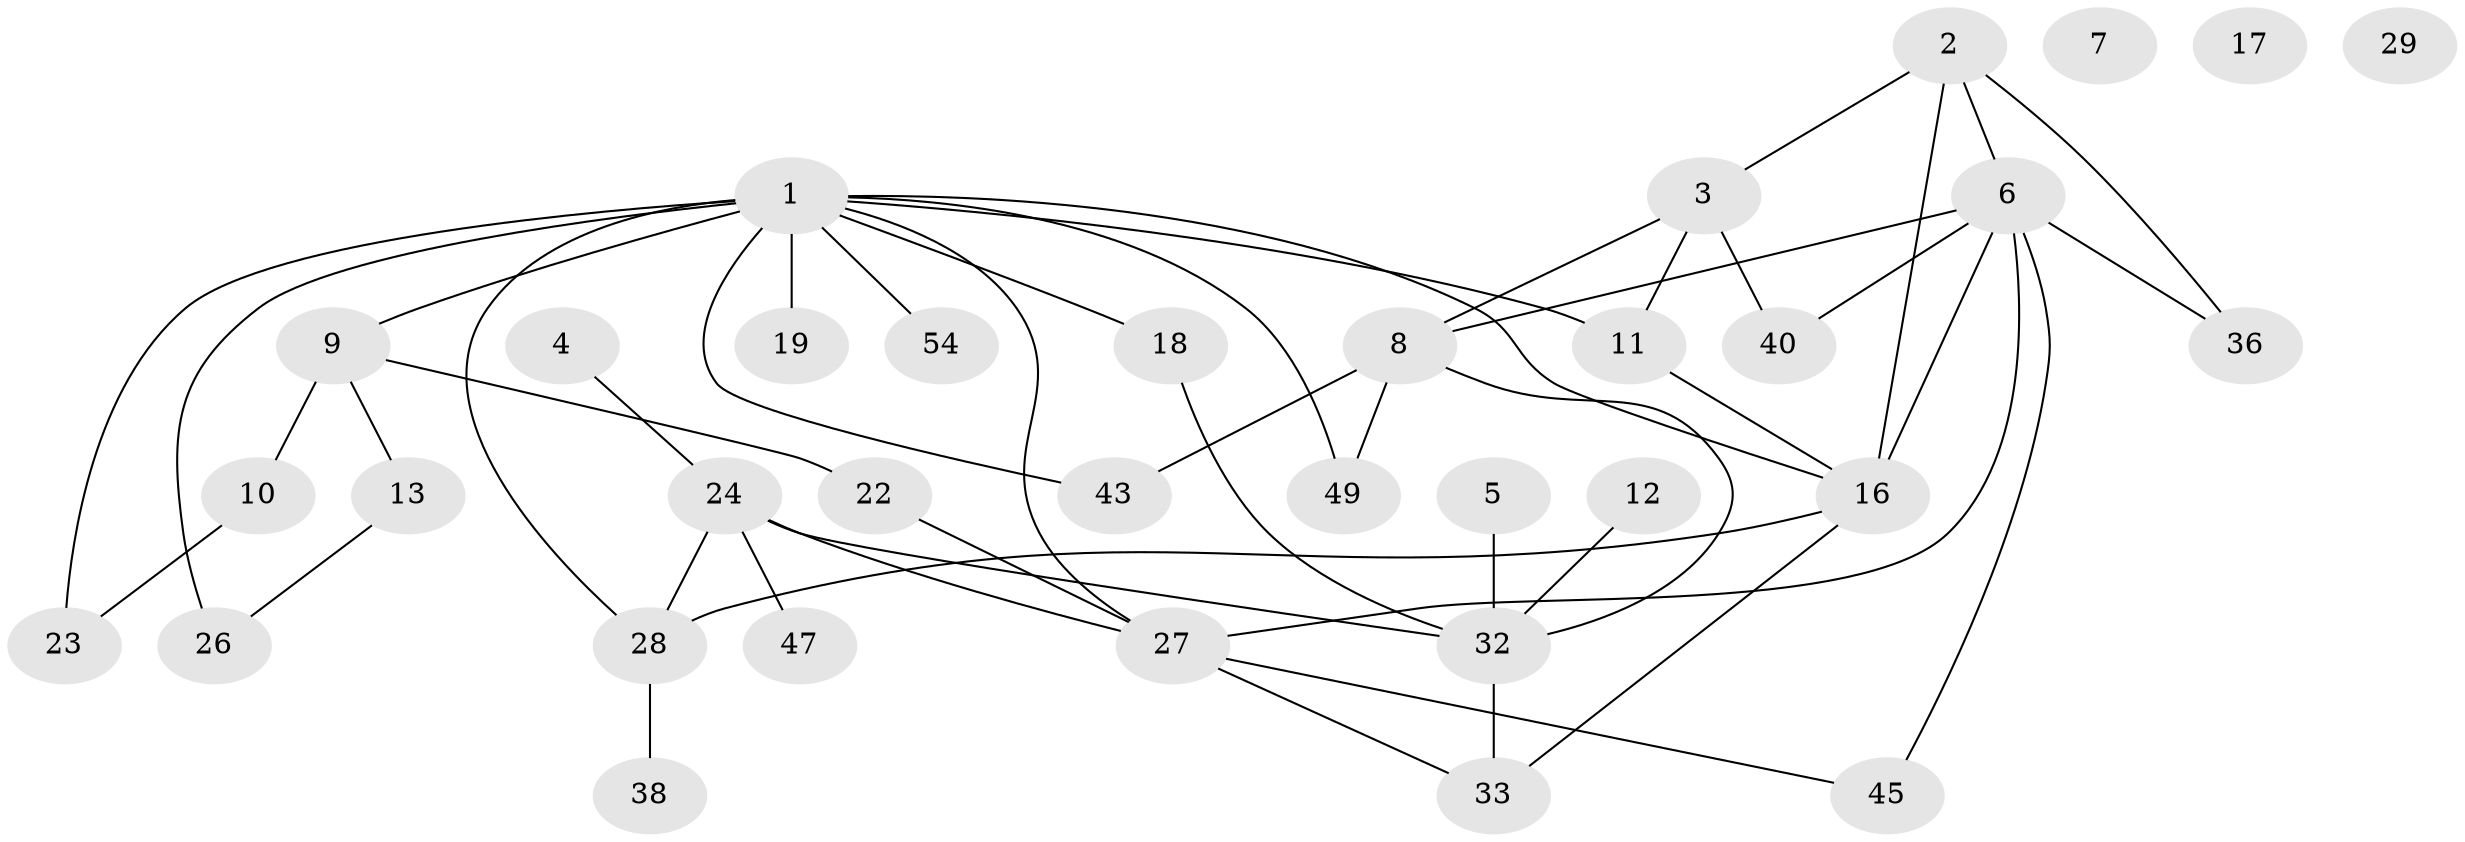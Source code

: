 // original degree distribution, {5: 0.034482758620689655, 4: 0.1724137931034483, 1: 0.25862068965517243, 0: 0.05172413793103448, 3: 0.25862068965517243, 2: 0.1724137931034483, 6: 0.034482758620689655, 8: 0.017241379310344827}
// Generated by graph-tools (version 1.1) at 2025/16/03/04/25 18:16:27]
// undirected, 34 vertices, 49 edges
graph export_dot {
graph [start="1"]
  node [color=gray90,style=filled];
  1 [super="+46+35"];
  2;
  3 [super="+21"];
  4;
  5;
  6 [super="+14"];
  7;
  8 [super="+30+34"];
  9 [super="+25"];
  10;
  11;
  12;
  13 [super="+48+15"];
  16 [super="+20+44"];
  17;
  18;
  19;
  22;
  23 [super="+39"];
  24 [super="+37"];
  26;
  27 [super="+41"];
  28 [super="+31"];
  29;
  32 [super="+51"];
  33;
  36;
  38;
  40;
  43 [super="+57"];
  45;
  47;
  49;
  54;
  1 -- 19;
  1 -- 26 [weight=2];
  1 -- 49;
  1 -- 16;
  1 -- 27;
  1 -- 11;
  1 -- 23;
  1 -- 18;
  1 -- 54;
  1 -- 9;
  1 -- 28;
  1 -- 43;
  2 -- 36;
  2 -- 16;
  2 -- 6;
  2 -- 3;
  3 -- 8;
  3 -- 40;
  3 -- 11;
  4 -- 24;
  5 -- 32;
  6 -- 36;
  6 -- 40;
  6 -- 45;
  6 -- 16;
  6 -- 27;
  6 -- 8;
  8 -- 32;
  8 -- 49;
  8 -- 43;
  9 -- 10;
  9 -- 13;
  9 -- 22 [weight=2];
  10 -- 23;
  11 -- 16;
  12 -- 32;
  13 -- 26;
  16 -- 33;
  16 -- 28;
  18 -- 32;
  22 -- 27;
  24 -- 32;
  24 -- 27;
  24 -- 47;
  24 -- 28;
  27 -- 33;
  27 -- 45;
  28 -- 38;
  32 -- 33;
}
